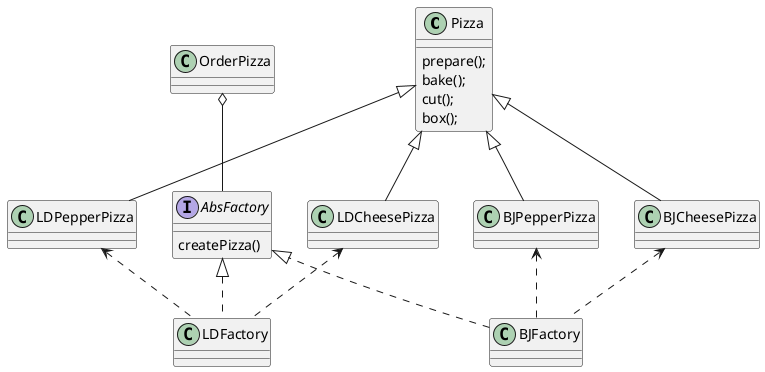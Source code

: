 @startuml
'https://plantuml.com/class-diagram

class Pizza{
    prepare();
    bake();
    cut();
    box();
}

class BJCheesePizza
class BJPepperPizza
class LDCheesePizza
class LDPepperPizza

interface AbsFactory{
    createPizza()
}

class BJFactory

class LDFactory

class OrderPizza


Pizza <|-- BJCheesePizza
Pizza <|-- BJPepperPizza
Pizza <|-- LDCheesePizza
Pizza <|-- LDPepperPizza

AbsFactory <|.. BJFactory
AbsFactory <|.. LDFactory

BJCheesePizza <.. BJFactory
BJPepperPizza <.. BJFactory
LDCheesePizza <.. LDFactory
LDPepperPizza <.. LDFactory

OrderPizza o-- AbsFactory

@enduml